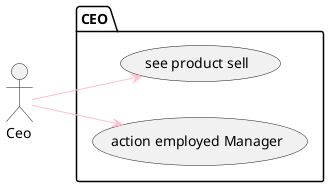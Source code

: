 @startuml

left to right direction
actor Ceo as ceo

package CEO {
usecase "see product sell" as sell
  usecase "action employed Manager" as employed
}
ceo --> sell #line:pink
ceo --> employed #line:pink

@enduml